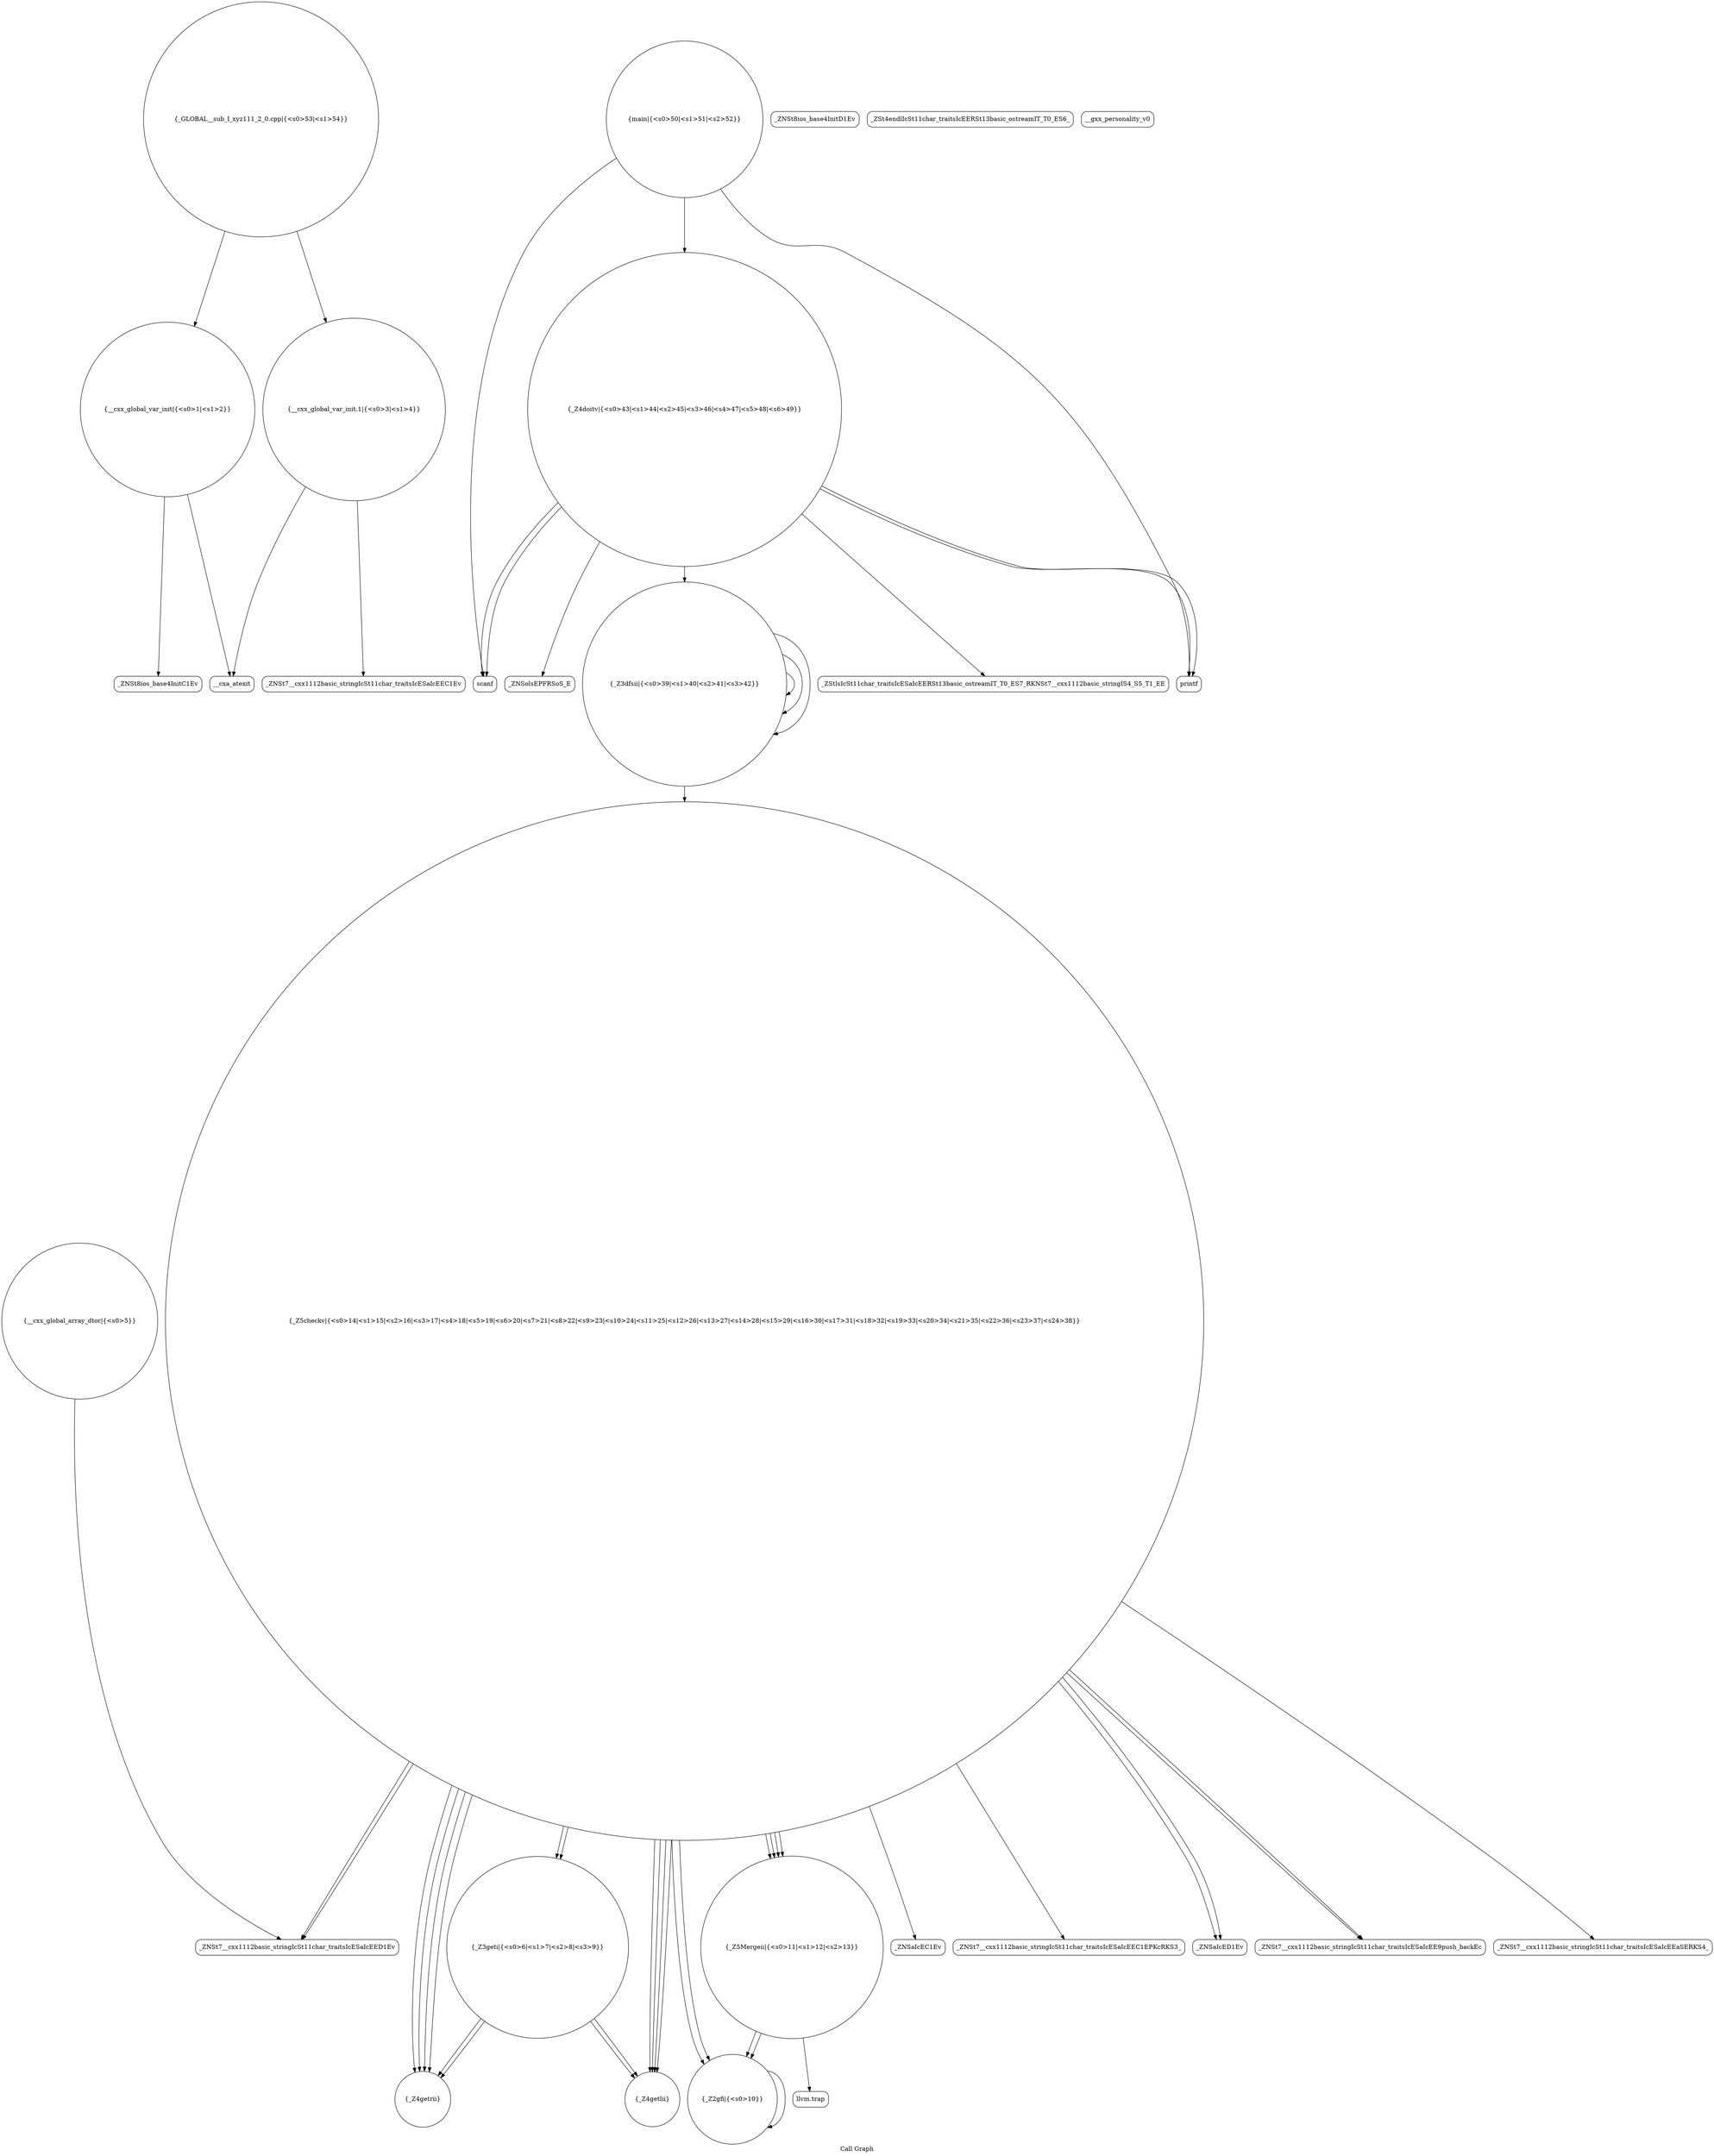 digraph "Call Graph" {
	label="Call Graph";

	Node0x55aa6703be00 [shape=record,shape=circle,label="{__cxx_global_var_init|{<s0>1|<s1>2}}"];
	Node0x55aa6703be00:s0 -> Node0x55aa6703c290[color=black];
	Node0x55aa6703be00:s1 -> Node0x55aa6703c390[color=black];
	Node0x55aa6703cf10 [shape=record,shape=Mrecord,label="{_ZNSolsEPFRSoS_E}"];
	Node0x55aa6703c590 [shape=record,shape=Mrecord,label="{_ZNSt7__cxx1112basic_stringIcSt11char_traitsIcESaIcEED1Ev}"];
	Node0x55aa6703c910 [shape=record,shape=circle,label="{_Z5checkv|{<s0>14|<s1>15|<s2>16|<s3>17|<s4>18|<s5>19|<s6>20|<s7>21|<s8>22|<s9>23|<s10>24|<s11>25|<s12>26|<s13>27|<s14>28|<s15>29|<s16>30|<s17>31|<s18>32|<s19>33|<s20>34|<s21>35|<s22>36|<s23>37|<s24>38}}"];
	Node0x55aa6703c910:s0 -> Node0x55aa6703c690[color=black];
	Node0x55aa6703c910:s1 -> Node0x55aa6703c610[color=black];
	Node0x55aa6703c910:s2 -> Node0x55aa6703c810[color=black];
	Node0x55aa6703c910:s3 -> Node0x55aa6703c690[color=black];
	Node0x55aa6703c910:s4 -> Node0x55aa6703c610[color=black];
	Node0x55aa6703c910:s5 -> Node0x55aa6703c810[color=black];
	Node0x55aa6703c910:s6 -> Node0x55aa6703c690[color=black];
	Node0x55aa6703c910:s7 -> Node0x55aa6703c610[color=black];
	Node0x55aa6703c910:s8 -> Node0x55aa6703c810[color=black];
	Node0x55aa6703c910:s9 -> Node0x55aa6703c690[color=black];
	Node0x55aa6703c910:s10 -> Node0x55aa6703c610[color=black];
	Node0x55aa6703c910:s11 -> Node0x55aa6703c810[color=black];
	Node0x55aa6703c910:s12 -> Node0x55aa6703c710[color=black];
	Node0x55aa6703c910:s13 -> Node0x55aa6703c790[color=black];
	Node0x55aa6703c910:s14 -> Node0x55aa6703c710[color=black];
	Node0x55aa6703c910:s15 -> Node0x55aa6703c790[color=black];
	Node0x55aa6703c910:s16 -> Node0x55aa6703c990[color=black];
	Node0x55aa6703c910:s17 -> Node0x55aa6703ca10[color=black];
	Node0x55aa6703c910:s18 -> Node0x55aa6703cb10[color=black];
	Node0x55aa6703c910:s19 -> Node0x55aa6703cb90[color=black];
	Node0x55aa6703c910:s20 -> Node0x55aa6703cb10[color=black];
	Node0x55aa6703c910:s21 -> Node0x55aa6703c590[color=black];
	Node0x55aa6703c910:s22 -> Node0x55aa6703cb90[color=black];
	Node0x55aa6703c910:s23 -> Node0x55aa6703cc10[color=black];
	Node0x55aa6703c910:s24 -> Node0x55aa6703c590[color=black];
	Node0x55aa6703cc90 [shape=record,shape=circle,label="{_Z3dfsii|{<s0>39|<s1>40|<s2>41|<s3>42}}"];
	Node0x55aa6703cc90:s0 -> Node0x55aa6703c910[color=black];
	Node0x55aa6703cc90:s1 -> Node0x55aa6703cc90[color=black];
	Node0x55aa6703cc90:s2 -> Node0x55aa6703cc90[color=black];
	Node0x55aa6703cc90:s3 -> Node0x55aa6703cc90[color=black];
	Node0x55aa6703c310 [shape=record,shape=Mrecord,label="{_ZNSt8ios_base4InitD1Ev}"];
	Node0x55aa6703d010 [shape=record,shape=circle,label="{main|{<s0>50|<s1>51|<s2>52}}"];
	Node0x55aa6703d010:s0 -> Node0x55aa6703cd90[color=black];
	Node0x55aa6703d010:s1 -> Node0x55aa6703ce10[color=black];
	Node0x55aa6703d010:s2 -> Node0x55aa6703cd10[color=black];
	Node0x55aa6703c690 [shape=record,shape=circle,label="{_Z4getrii}"];
	Node0x55aa6703ca10 [shape=record,shape=Mrecord,label="{_ZNSt7__cxx1112basic_stringIcSt11char_traitsIcESaIcEEC1EPKcRKS3_}"];
	Node0x55aa6703cd90 [shape=record,shape=Mrecord,label="{scanf}"];
	Node0x55aa6703c410 [shape=record,shape=circle,label="{__cxx_global_var_init.1|{<s0>3|<s1>4}}"];
	Node0x55aa6703c410:s0 -> Node0x55aa6703c490[color=black];
	Node0x55aa6703c410:s1 -> Node0x55aa6703c390[color=black];
	Node0x55aa6703c790 [shape=record,shape=circle,label="{_Z2gfi|{<s0>10}}"];
	Node0x55aa6703c790:s0 -> Node0x55aa6703c790[color=black];
	Node0x55aa6703cb10 [shape=record,shape=Mrecord,label="{_ZNSaIcED1Ev}"];
	Node0x55aa6703ce90 [shape=record,shape=Mrecord,label="{_ZStlsIcSt11char_traitsIcESaIcEERSt13basic_ostreamIT_T0_ES7_RKNSt7__cxx1112basic_stringIS4_S5_T1_EE}"];
	Node0x55aa6703c510 [shape=record,shape=circle,label="{__cxx_global_array_dtor|{<s0>5}}"];
	Node0x55aa6703c510:s0 -> Node0x55aa6703c590[color=black];
	Node0x55aa6703c890 [shape=record,shape=Mrecord,label="{llvm.trap}"];
	Node0x55aa6703cc10 [shape=record,shape=Mrecord,label="{_ZNSt7__cxx1112basic_stringIcSt11char_traitsIcESaIcEEaSERKS4_}"];
	Node0x55aa6703c290 [shape=record,shape=Mrecord,label="{_ZNSt8ios_base4InitC1Ev}"];
	Node0x55aa6703cf90 [shape=record,shape=Mrecord,label="{_ZSt4endlIcSt11char_traitsIcEERSt13basic_ostreamIT_T0_ES6_}"];
	Node0x55aa6703c610 [shape=record,shape=circle,label="{_Z4getlii}"];
	Node0x55aa6703c990 [shape=record,shape=Mrecord,label="{_ZNSaIcEC1Ev}"];
	Node0x55aa6703cd10 [shape=record,shape=circle,label="{_Z4doitv|{<s0>43|<s1>44|<s2>45|<s3>46|<s4>47|<s5>48|<s6>49}}"];
	Node0x55aa6703cd10:s0 -> Node0x55aa6703cd90[color=black];
	Node0x55aa6703cd10:s1 -> Node0x55aa6703cd90[color=black];
	Node0x55aa6703cd10:s2 -> Node0x55aa6703cc90[color=black];
	Node0x55aa6703cd10:s3 -> Node0x55aa6703ce10[color=black];
	Node0x55aa6703cd10:s4 -> Node0x55aa6703ce10[color=black];
	Node0x55aa6703cd10:s5 -> Node0x55aa6703ce90[color=black];
	Node0x55aa6703cd10:s6 -> Node0x55aa6703cf10[color=black];
	Node0x55aa6703c390 [shape=record,shape=Mrecord,label="{__cxa_atexit}"];
	Node0x55aa6703d090 [shape=record,shape=circle,label="{_GLOBAL__sub_I_xyz111_2_0.cpp|{<s0>53|<s1>54}}"];
	Node0x55aa6703d090:s0 -> Node0x55aa6703be00[color=black];
	Node0x55aa6703d090:s1 -> Node0x55aa6703c410[color=black];
	Node0x55aa6703c710 [shape=record,shape=circle,label="{_Z3geti|{<s0>6|<s1>7|<s2>8|<s3>9}}"];
	Node0x55aa6703c710:s0 -> Node0x55aa6703c690[color=black];
	Node0x55aa6703c710:s1 -> Node0x55aa6703c610[color=black];
	Node0x55aa6703c710:s2 -> Node0x55aa6703c690[color=black];
	Node0x55aa6703c710:s3 -> Node0x55aa6703c610[color=black];
	Node0x55aa6703ca90 [shape=record,shape=Mrecord,label="{__gxx_personality_v0}"];
	Node0x55aa6703ce10 [shape=record,shape=Mrecord,label="{printf}"];
	Node0x55aa6703c490 [shape=record,shape=Mrecord,label="{_ZNSt7__cxx1112basic_stringIcSt11char_traitsIcESaIcEEC1Ev}"];
	Node0x55aa6703c810 [shape=record,shape=circle,label="{_Z5Mergeii|{<s0>11|<s1>12|<s2>13}}"];
	Node0x55aa6703c810:s0 -> Node0x55aa6703c790[color=black];
	Node0x55aa6703c810:s1 -> Node0x55aa6703c790[color=black];
	Node0x55aa6703c810:s2 -> Node0x55aa6703c890[color=black];
	Node0x55aa6703cb90 [shape=record,shape=Mrecord,label="{_ZNSt7__cxx1112basic_stringIcSt11char_traitsIcESaIcEE9push_backEc}"];
}
